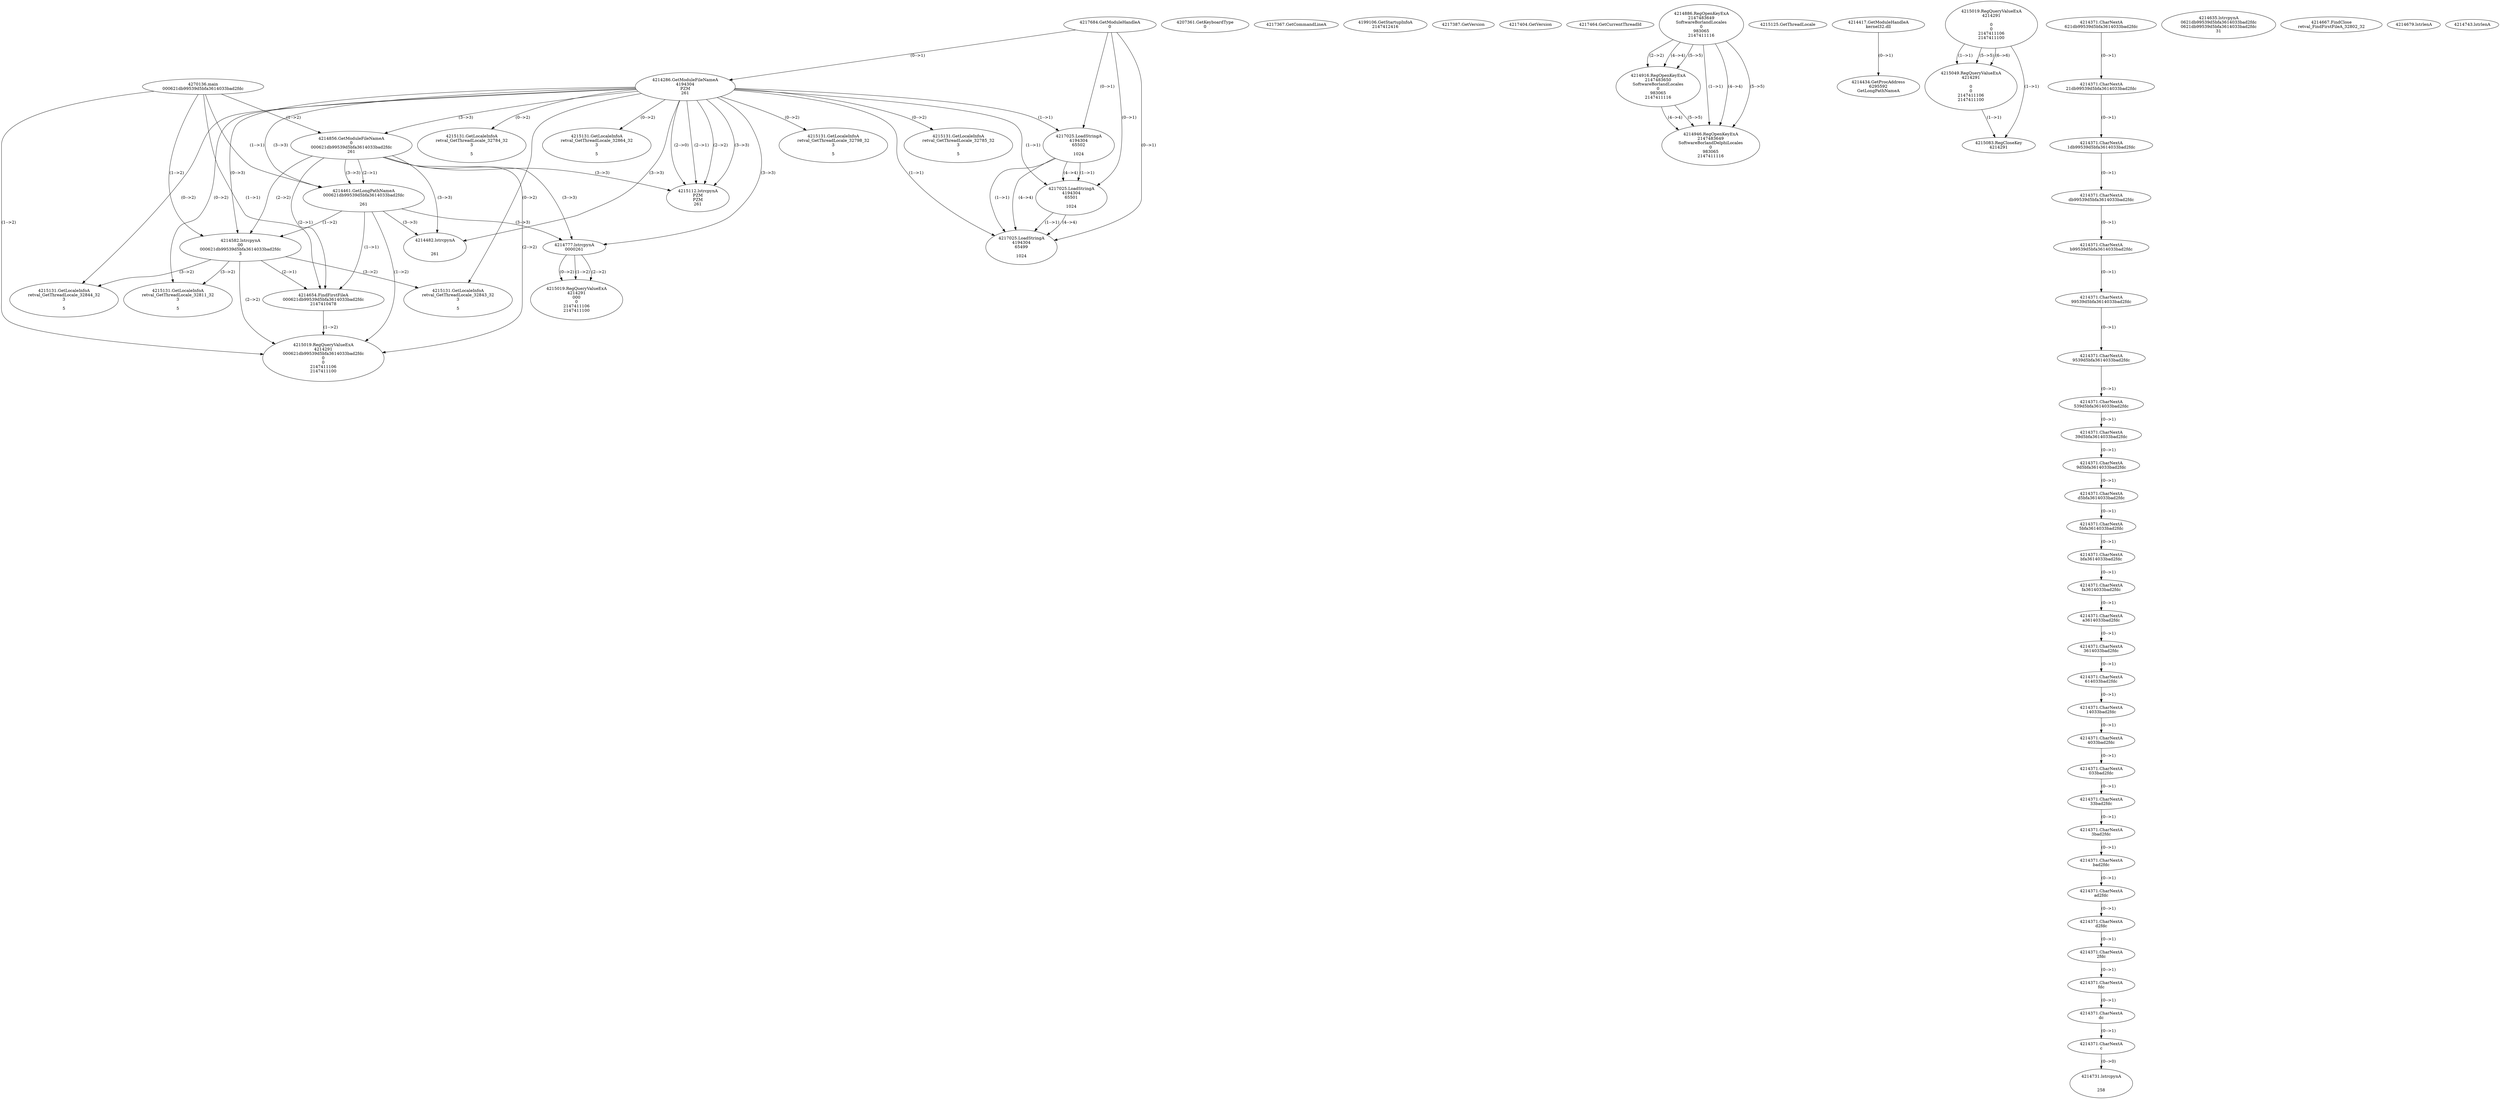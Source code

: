 // Global SCDG with merge call
digraph {
	0 [label="4270136.main
000621db99539d5bfa3614033bad2fdc"]
	1 [label="4217684.GetModuleHandleA
0"]
	2 [label="4207361.GetKeyboardType
0"]
	3 [label="4217367.GetCommandLineA
"]
	4 [label="4199106.GetStartupInfoA
2147412416"]
	5 [label="4217387.GetVersion
"]
	6 [label="4217404.GetVersion
"]
	7 [label="4217464.GetCurrentThreadId
"]
	8 [label="4214286.GetModuleFileNameA
4194304
PZM
261"]
	1 -> 8 [label="(0-->1)"]
	9 [label="4214856.GetModuleFileNameA
0
000621db99539d5bfa3614033bad2fdc
261"]
	0 -> 9 [label="(1-->2)"]
	8 -> 9 [label="(3-->3)"]
	10 [label="4214886.RegOpenKeyExA
2147483649
Software\Borland\Locales
0
983065
2147411116"]
	11 [label="4214916.RegOpenKeyExA
2147483650
Software\Borland\Locales
0
983065
2147411116"]
	10 -> 11 [label="(2-->2)"]
	10 -> 11 [label="(4-->4)"]
	10 -> 11 [label="(5-->5)"]
	12 [label="4214946.RegOpenKeyExA
2147483649
Software\Borland\Delphi\Locales
0
983065
2147411116"]
	10 -> 12 [label="(1-->1)"]
	10 -> 12 [label="(4-->4)"]
	11 -> 12 [label="(4-->4)"]
	10 -> 12 [label="(5-->5)"]
	11 -> 12 [label="(5-->5)"]
	13 [label="4215112.lstrcpynA
PZM
PZM
261"]
	8 -> 13 [label="(2-->1)"]
	8 -> 13 [label="(2-->2)"]
	8 -> 13 [label="(3-->3)"]
	9 -> 13 [label="(3-->3)"]
	8 -> 13 [label="(2-->0)"]
	14 [label="4215125.GetThreadLocale
"]
	15 [label="4215131.GetLocaleInfoA
retval_GetThreadLocale_32864_32
3

5"]
	8 -> 15 [label="(0-->2)"]
	16 [label="4214417.GetModuleHandleA
kernel32.dll"]
	17 [label="4214434.GetProcAddress
6295592
GetLongPathNameA"]
	16 -> 17 [label="(0-->1)"]
	18 [label="4214461.GetLongPathNameA
000621db99539d5bfa3614033bad2fdc

261"]
	0 -> 18 [label="(1-->1)"]
	9 -> 18 [label="(2-->1)"]
	8 -> 18 [label="(3-->3)"]
	9 -> 18 [label="(3-->3)"]
	19 [label="4214482.lstrcpynA


261"]
	8 -> 19 [label="(3-->3)"]
	9 -> 19 [label="(3-->3)"]
	18 -> 19 [label="(3-->3)"]
	20 [label="4215019.RegQueryValueExA
4214291

0
0
2147411106
2147411100"]
	21 [label="4215049.RegQueryValueExA
4214291

0
0
2147411106
2147411100"]
	20 -> 21 [label="(1-->1)"]
	20 -> 21 [label="(5-->5)"]
	20 -> 21 [label="(6-->6)"]
	22 [label="4215083.RegCloseKey
4214291"]
	20 -> 22 [label="(1-->1)"]
	21 -> 22 [label="(1-->1)"]
	23 [label="4215131.GetLocaleInfoA
retval_GetThreadLocale_32798_32
3

5"]
	8 -> 23 [label="(0-->2)"]
	24 [label="4217025.LoadStringA
4194304
65502

1024"]
	1 -> 24 [label="(0-->1)"]
	8 -> 24 [label="(1-->1)"]
	25 [label="4217025.LoadStringA
4194304
65501

1024"]
	1 -> 25 [label="(0-->1)"]
	8 -> 25 [label="(1-->1)"]
	24 -> 25 [label="(1-->1)"]
	24 -> 25 [label="(4-->4)"]
	26 [label="4217025.LoadStringA
4194304
65499

1024"]
	1 -> 26 [label="(0-->1)"]
	8 -> 26 [label="(1-->1)"]
	24 -> 26 [label="(1-->1)"]
	25 -> 26 [label="(1-->1)"]
	24 -> 26 [label="(4-->4)"]
	25 -> 26 [label="(4-->4)"]
	27 [label="4214582.lstrcpynA
00
000621db99539d5bfa3614033bad2fdc
3"]
	0 -> 27 [label="(1-->2)"]
	9 -> 27 [label="(2-->2)"]
	18 -> 27 [label="(1-->2)"]
	8 -> 27 [label="(0-->3)"]
	28 [label="4214371.CharNextA
621db99539d5bfa3614033bad2fdc"]
	29 [label="4214371.CharNextA
21db99539d5bfa3614033bad2fdc"]
	28 -> 29 [label="(0-->1)"]
	30 [label="4214371.CharNextA
1db99539d5bfa3614033bad2fdc"]
	29 -> 30 [label="(0-->1)"]
	31 [label="4214371.CharNextA
db99539d5bfa3614033bad2fdc"]
	30 -> 31 [label="(0-->1)"]
	32 [label="4214371.CharNextA
b99539d5bfa3614033bad2fdc"]
	31 -> 32 [label="(0-->1)"]
	33 [label="4214371.CharNextA
99539d5bfa3614033bad2fdc"]
	32 -> 33 [label="(0-->1)"]
	34 [label="4214371.CharNextA
9539d5bfa3614033bad2fdc"]
	33 -> 34 [label="(0-->1)"]
	35 [label="4214371.CharNextA
539d5bfa3614033bad2fdc"]
	34 -> 35 [label="(0-->1)"]
	36 [label="4214371.CharNextA
39d5bfa3614033bad2fdc"]
	35 -> 36 [label="(0-->1)"]
	37 [label="4214371.CharNextA
9d5bfa3614033bad2fdc"]
	36 -> 37 [label="(0-->1)"]
	38 [label="4214371.CharNextA
d5bfa3614033bad2fdc"]
	37 -> 38 [label="(0-->1)"]
	39 [label="4214371.CharNextA
5bfa3614033bad2fdc"]
	38 -> 39 [label="(0-->1)"]
	40 [label="4214371.CharNextA
bfa3614033bad2fdc"]
	39 -> 40 [label="(0-->1)"]
	41 [label="4214371.CharNextA
fa3614033bad2fdc"]
	40 -> 41 [label="(0-->1)"]
	42 [label="4214371.CharNextA
a3614033bad2fdc"]
	41 -> 42 [label="(0-->1)"]
	43 [label="4214371.CharNextA
3614033bad2fdc"]
	42 -> 43 [label="(0-->1)"]
	44 [label="4214371.CharNextA
614033bad2fdc"]
	43 -> 44 [label="(0-->1)"]
	45 [label="4214371.CharNextA
14033bad2fdc"]
	44 -> 45 [label="(0-->1)"]
	46 [label="4214371.CharNextA
4033bad2fdc"]
	45 -> 46 [label="(0-->1)"]
	47 [label="4214371.CharNextA
033bad2fdc"]
	46 -> 47 [label="(0-->1)"]
	48 [label="4214371.CharNextA
33bad2fdc"]
	47 -> 48 [label="(0-->1)"]
	49 [label="4214371.CharNextA
3bad2fdc"]
	48 -> 49 [label="(0-->1)"]
	50 [label="4214371.CharNextA
bad2fdc"]
	49 -> 50 [label="(0-->1)"]
	51 [label="4214371.CharNextA
ad2fdc"]
	50 -> 51 [label="(0-->1)"]
	52 [label="4214371.CharNextA
d2fdc"]
	51 -> 52 [label="(0-->1)"]
	53 [label="4214371.CharNextA
2fdc"]
	52 -> 53 [label="(0-->1)"]
	54 [label="4214371.CharNextA
fdc"]
	53 -> 54 [label="(0-->1)"]
	55 [label="4214371.CharNextA
dc"]
	54 -> 55 [label="(0-->1)"]
	56 [label="4214371.CharNextA
c"]
	55 -> 56 [label="(0-->1)"]
	57 [label="4214635.lstrcpynA
0621db99539d5bfa3614033bad2fdc
0621db99539d5bfa3614033bad2fdc
31"]
	58 [label="4214654.FindFirstFileA
000621db99539d5bfa3614033bad2fdc
2147410478"]
	0 -> 58 [label="(1-->1)"]
	9 -> 58 [label="(2-->1)"]
	18 -> 58 [label="(1-->1)"]
	27 -> 58 [label="(2-->1)"]
	59 [label="4214667.FindClose
retval_FindFirstFileA_32802_32"]
	60 [label="4214679.lstrlenA
"]
	61 [label="4214731.lstrcpynA


258"]
	56 -> 61 [label="(0-->0)"]
	62 [label="4214743.lstrlenA
"]
	63 [label="4214777.lstrcpynA
00\
00\
261"]
	8 -> 63 [label="(3-->3)"]
	9 -> 63 [label="(3-->3)"]
	18 -> 63 [label="(3-->3)"]
	64 [label="4215019.RegQueryValueExA
4214291
00\
0
0
2147411106
2147411100"]
	63 -> 64 [label="(1-->2)"]
	63 -> 64 [label="(2-->2)"]
	63 -> 64 [label="(0-->2)"]
	65 [label="4215131.GetLocaleInfoA
retval_GetThreadLocale_32811_32
3

5"]
	8 -> 65 [label="(0-->2)"]
	27 -> 65 [label="(3-->2)"]
	66 [label="4215131.GetLocaleInfoA
retval_GetThreadLocale_32785_32
3

5"]
	8 -> 66 [label="(0-->2)"]
	67 [label="4215019.RegQueryValueExA
4214291
000621db99539d5bfa3614033bad2fdc
0
0
2147411106
2147411100"]
	0 -> 67 [label="(1-->2)"]
	9 -> 67 [label="(2-->2)"]
	18 -> 67 [label="(1-->2)"]
	27 -> 67 [label="(2-->2)"]
	58 -> 67 [label="(1-->2)"]
	68 [label="4215131.GetLocaleInfoA
retval_GetThreadLocale_32843_32
3

5"]
	8 -> 68 [label="(0-->2)"]
	27 -> 68 [label="(3-->2)"]
	69 [label="4215131.GetLocaleInfoA
retval_GetThreadLocale_32844_32
3

5"]
	8 -> 69 [label="(0-->2)"]
	27 -> 69 [label="(3-->2)"]
	70 [label="4215131.GetLocaleInfoA
retval_GetThreadLocale_32784_32
3

5"]
	8 -> 70 [label="(0-->2)"]
}
